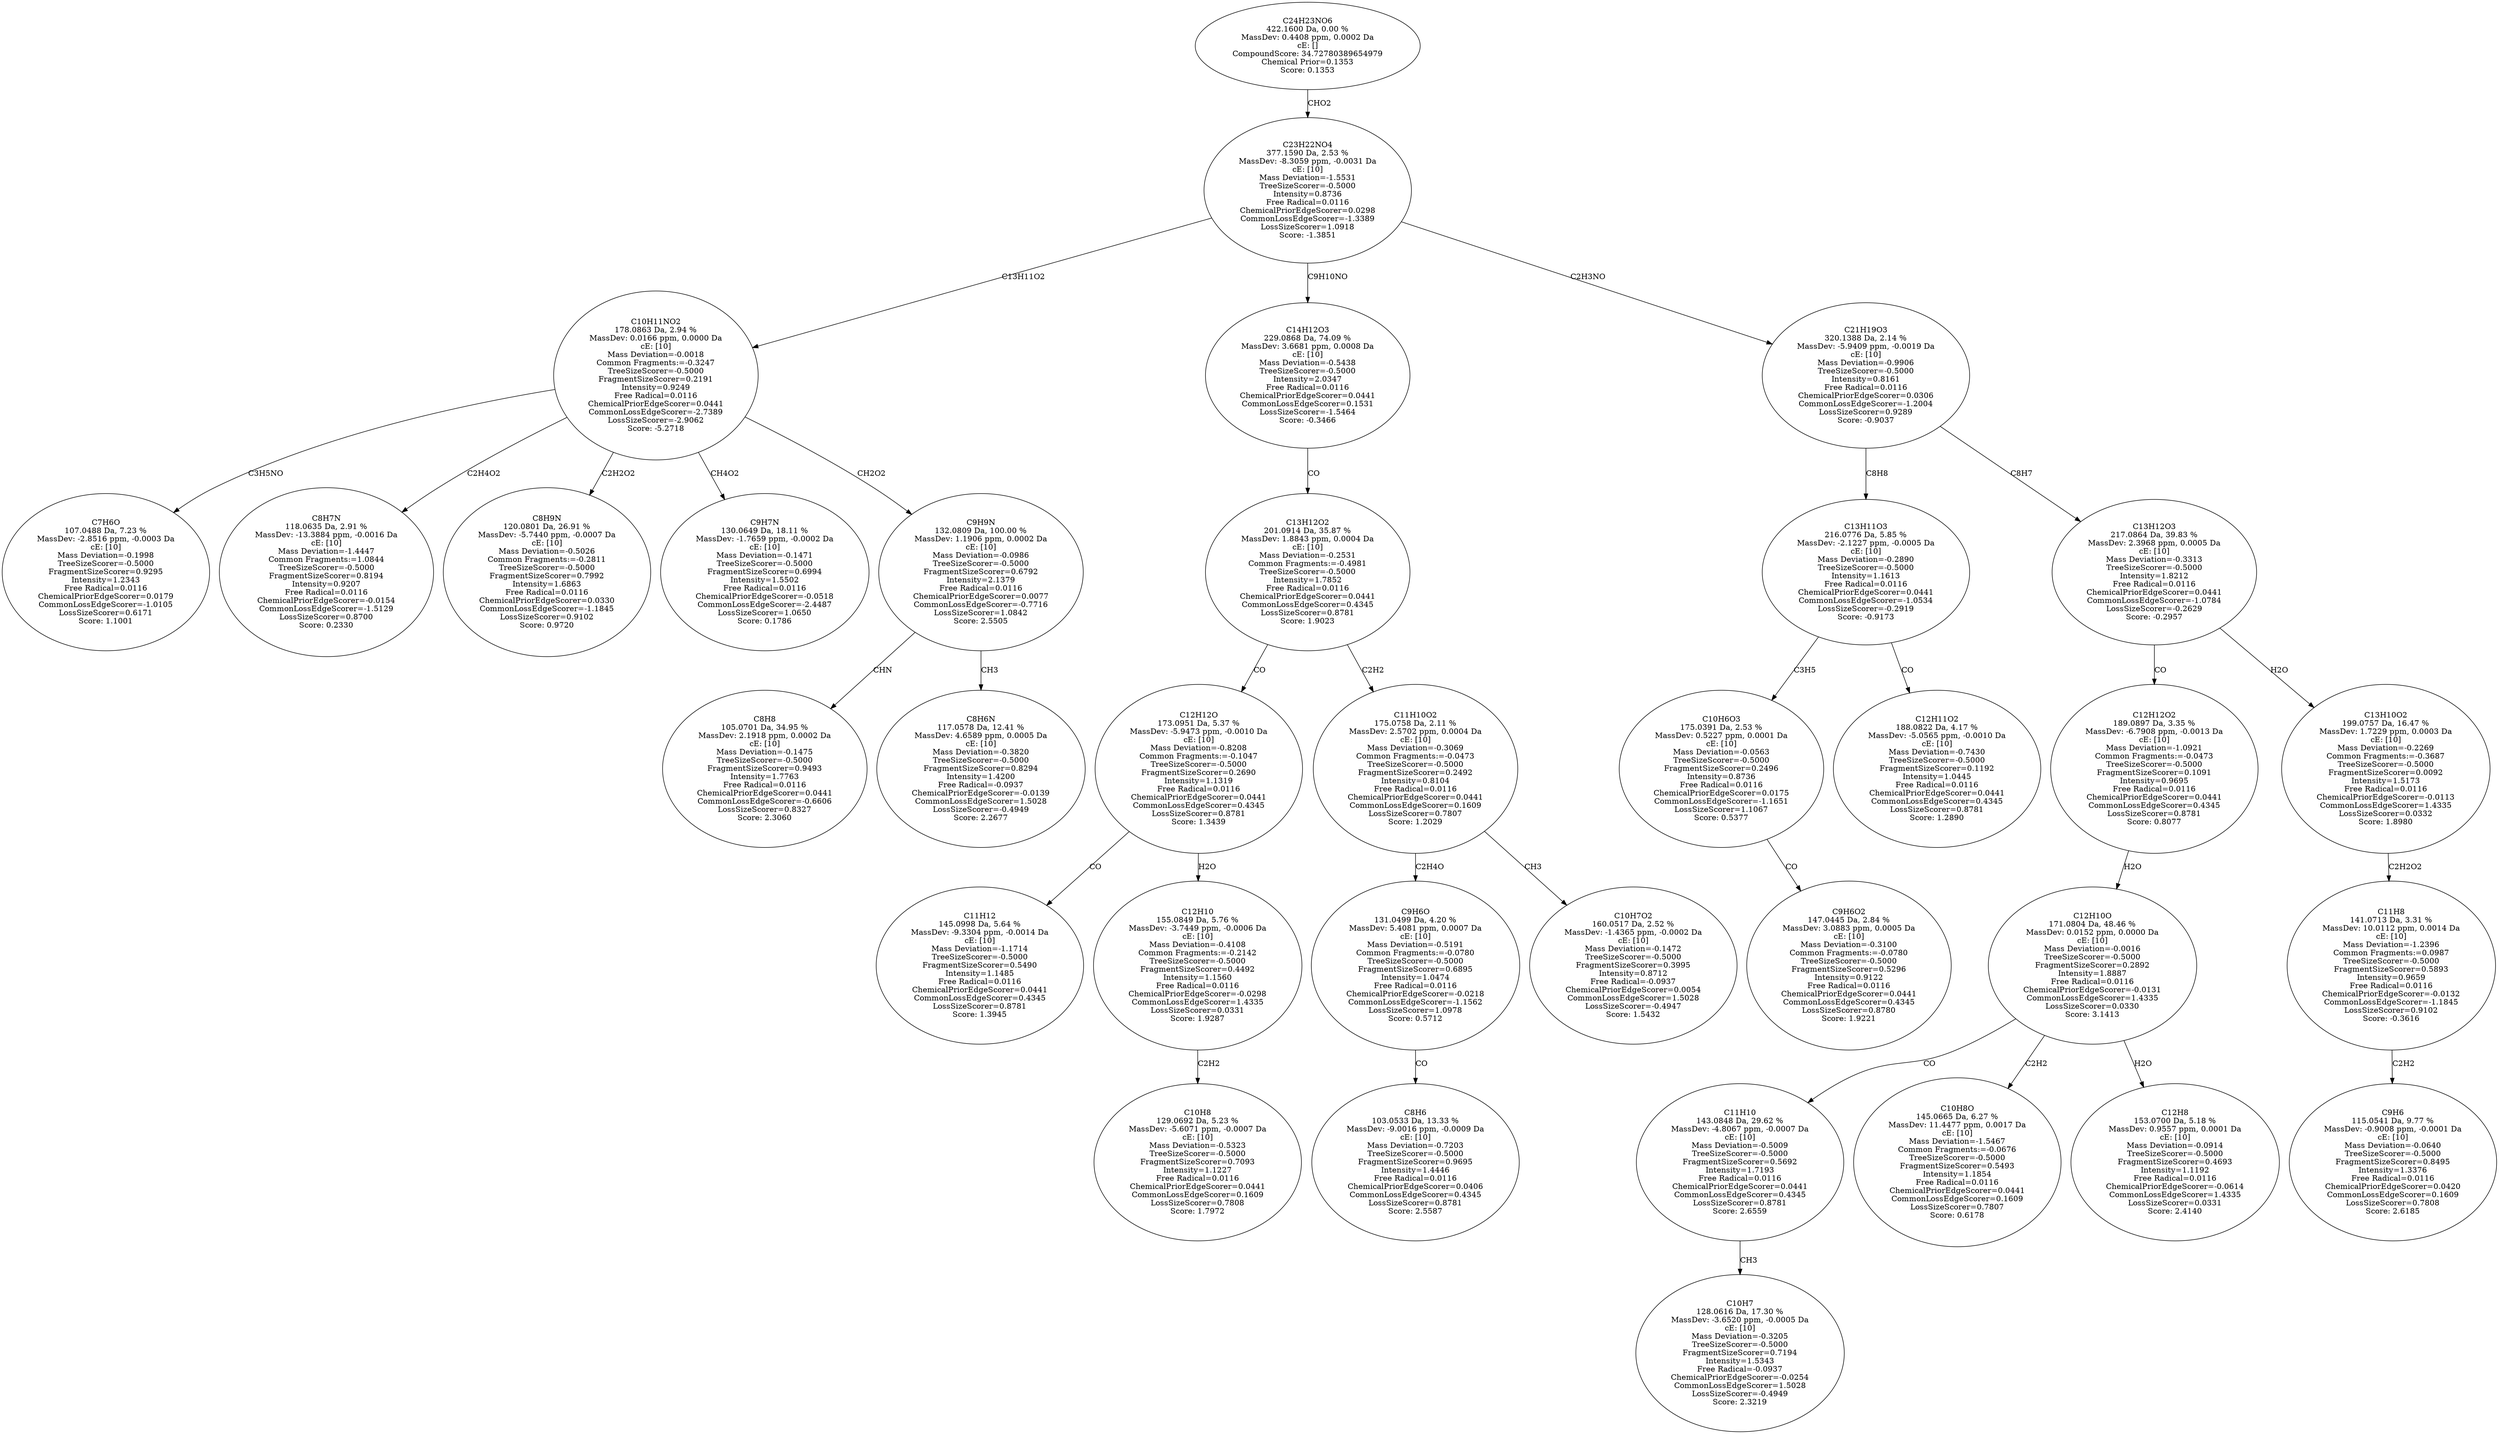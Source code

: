 strict digraph {
v1 [label="C7H6O\n107.0488 Da, 7.23 %\nMassDev: -2.8516 ppm, -0.0003 Da\ncE: [10]\nMass Deviation=-0.1998\nTreeSizeScorer=-0.5000\nFragmentSizeScorer=0.9295\nIntensity=1.2343\nFree Radical=0.0116\nChemicalPriorEdgeScorer=0.0179\nCommonLossEdgeScorer=-1.0105\nLossSizeScorer=0.6171\nScore: 1.1001"];
v2 [label="C8H7N\n118.0635 Da, 2.91 %\nMassDev: -13.3884 ppm, -0.0016 Da\ncE: [10]\nMass Deviation=-1.4447\nCommon Fragments:=1.0844\nTreeSizeScorer=-0.5000\nFragmentSizeScorer=0.8194\nIntensity=0.9207\nFree Radical=0.0116\nChemicalPriorEdgeScorer=-0.0154\nCommonLossEdgeScorer=-1.5129\nLossSizeScorer=0.8700\nScore: 0.2330"];
v3 [label="C8H9N\n120.0801 Da, 26.91 %\nMassDev: -5.7440 ppm, -0.0007 Da\ncE: [10]\nMass Deviation=-0.5026\nCommon Fragments:=-0.2811\nTreeSizeScorer=-0.5000\nFragmentSizeScorer=0.7992\nIntensity=1.6863\nFree Radical=0.0116\nChemicalPriorEdgeScorer=0.0330\nCommonLossEdgeScorer=-1.1845\nLossSizeScorer=0.9102\nScore: 0.9720"];
v4 [label="C9H7N\n130.0649 Da, 18.11 %\nMassDev: -1.7659 ppm, -0.0002 Da\ncE: [10]\nMass Deviation=-0.1471\nTreeSizeScorer=-0.5000\nFragmentSizeScorer=0.6994\nIntensity=1.5502\nFree Radical=0.0116\nChemicalPriorEdgeScorer=-0.0518\nCommonLossEdgeScorer=-2.4487\nLossSizeScorer=1.0650\nScore: 0.1786"];
v5 [label="C8H8\n105.0701 Da, 34.95 %\nMassDev: 2.1918 ppm, 0.0002 Da\ncE: [10]\nMass Deviation=-0.1475\nTreeSizeScorer=-0.5000\nFragmentSizeScorer=0.9493\nIntensity=1.7763\nFree Radical=0.0116\nChemicalPriorEdgeScorer=0.0441\nCommonLossEdgeScorer=-0.6606\nLossSizeScorer=0.8327\nScore: 2.3060"];
v6 [label="C8H6N\n117.0578 Da, 12.41 %\nMassDev: 4.6589 ppm, 0.0005 Da\ncE: [10]\nMass Deviation=-0.3820\nTreeSizeScorer=-0.5000\nFragmentSizeScorer=0.8294\nIntensity=1.4200\nFree Radical=-0.0937\nChemicalPriorEdgeScorer=-0.0139\nCommonLossEdgeScorer=1.5028\nLossSizeScorer=-0.4949\nScore: 2.2677"];
v7 [label="C9H9N\n132.0809 Da, 100.00 %\nMassDev: 1.1906 ppm, 0.0002 Da\ncE: [10]\nMass Deviation=-0.0986\nTreeSizeScorer=-0.5000\nFragmentSizeScorer=0.6792\nIntensity=2.1379\nFree Radical=0.0116\nChemicalPriorEdgeScorer=0.0077\nCommonLossEdgeScorer=-0.7716\nLossSizeScorer=1.0842\nScore: 2.5505"];
v8 [label="C10H11NO2\n178.0863 Da, 2.94 %\nMassDev: 0.0166 ppm, 0.0000 Da\ncE: [10]\nMass Deviation=-0.0018\nCommon Fragments:=-0.3247\nTreeSizeScorer=-0.5000\nFragmentSizeScorer=0.2191\nIntensity=0.9249\nFree Radical=0.0116\nChemicalPriorEdgeScorer=0.0441\nCommonLossEdgeScorer=-2.7389\nLossSizeScorer=-2.9062\nScore: -5.2718"];
v9 [label="C11H12\n145.0998 Da, 5.64 %\nMassDev: -9.3304 ppm, -0.0014 Da\ncE: [10]\nMass Deviation=-1.1714\nTreeSizeScorer=-0.5000\nFragmentSizeScorer=0.5490\nIntensity=1.1485\nFree Radical=0.0116\nChemicalPriorEdgeScorer=0.0441\nCommonLossEdgeScorer=0.4345\nLossSizeScorer=0.8781\nScore: 1.3945"];
v10 [label="C10H8\n129.0692 Da, 5.23 %\nMassDev: -5.6071 ppm, -0.0007 Da\ncE: [10]\nMass Deviation=-0.5323\nTreeSizeScorer=-0.5000\nFragmentSizeScorer=0.7093\nIntensity=1.1227\nFree Radical=0.0116\nChemicalPriorEdgeScorer=0.0441\nCommonLossEdgeScorer=0.1609\nLossSizeScorer=0.7808\nScore: 1.7972"];
v11 [label="C12H10\n155.0849 Da, 5.76 %\nMassDev: -3.7449 ppm, -0.0006 Da\ncE: [10]\nMass Deviation=-0.4108\nCommon Fragments:=-0.2142\nTreeSizeScorer=-0.5000\nFragmentSizeScorer=0.4492\nIntensity=1.1560\nFree Radical=0.0116\nChemicalPriorEdgeScorer=-0.0298\nCommonLossEdgeScorer=1.4335\nLossSizeScorer=0.0331\nScore: 1.9287"];
v12 [label="C12H12O\n173.0951 Da, 5.37 %\nMassDev: -5.9473 ppm, -0.0010 Da\ncE: [10]\nMass Deviation=-0.8208\nCommon Fragments:=-0.1047\nTreeSizeScorer=-0.5000\nFragmentSizeScorer=0.2690\nIntensity=1.1319\nFree Radical=0.0116\nChemicalPriorEdgeScorer=0.0441\nCommonLossEdgeScorer=0.4345\nLossSizeScorer=0.8781\nScore: 1.3439"];
v13 [label="C8H6\n103.0533 Da, 13.33 %\nMassDev: -9.0016 ppm, -0.0009 Da\ncE: [10]\nMass Deviation=-0.7203\nTreeSizeScorer=-0.5000\nFragmentSizeScorer=0.9695\nIntensity=1.4446\nFree Radical=0.0116\nChemicalPriorEdgeScorer=0.0406\nCommonLossEdgeScorer=0.4345\nLossSizeScorer=0.8781\nScore: 2.5587"];
v14 [label="C9H6O\n131.0499 Da, 4.20 %\nMassDev: 5.4081 ppm, 0.0007 Da\ncE: [10]\nMass Deviation=-0.5191\nCommon Fragments:=-0.0780\nTreeSizeScorer=-0.5000\nFragmentSizeScorer=0.6895\nIntensity=1.0474\nFree Radical=0.0116\nChemicalPriorEdgeScorer=-0.0218\nCommonLossEdgeScorer=-1.1562\nLossSizeScorer=1.0978\nScore: 0.5712"];
v15 [label="C10H7O2\n160.0517 Da, 2.52 %\nMassDev: -1.4365 ppm, -0.0002 Da\ncE: [10]\nMass Deviation=-0.1472\nTreeSizeScorer=-0.5000\nFragmentSizeScorer=0.3995\nIntensity=0.8712\nFree Radical=-0.0937\nChemicalPriorEdgeScorer=0.0054\nCommonLossEdgeScorer=1.5028\nLossSizeScorer=-0.4947\nScore: 1.5432"];
v16 [label="C11H10O2\n175.0758 Da, 2.11 %\nMassDev: 2.5702 ppm, 0.0004 Da\ncE: [10]\nMass Deviation=-0.3069\nCommon Fragments:=-0.0473\nTreeSizeScorer=-0.5000\nFragmentSizeScorer=0.2492\nIntensity=0.8104\nFree Radical=0.0116\nChemicalPriorEdgeScorer=0.0441\nCommonLossEdgeScorer=0.1609\nLossSizeScorer=0.7807\nScore: 1.2029"];
v17 [label="C13H12O2\n201.0914 Da, 35.87 %\nMassDev: 1.8843 ppm, 0.0004 Da\ncE: [10]\nMass Deviation=-0.2531\nCommon Fragments:=-0.4981\nTreeSizeScorer=-0.5000\nIntensity=1.7852\nFree Radical=0.0116\nChemicalPriorEdgeScorer=0.0441\nCommonLossEdgeScorer=0.4345\nLossSizeScorer=0.8781\nScore: 1.9023"];
v18 [label="C14H12O3\n229.0868 Da, 74.09 %\nMassDev: 3.6681 ppm, 0.0008 Da\ncE: [10]\nMass Deviation=-0.5438\nTreeSizeScorer=-0.5000\nIntensity=2.0347\nFree Radical=0.0116\nChemicalPriorEdgeScorer=0.0441\nCommonLossEdgeScorer=0.1531\nLossSizeScorer=-1.5464\nScore: -0.3466"];
v19 [label="C9H6O2\n147.0445 Da, 2.84 %\nMassDev: 3.0883 ppm, 0.0005 Da\ncE: [10]\nMass Deviation=-0.3100\nCommon Fragments:=-0.0780\nTreeSizeScorer=-0.5000\nFragmentSizeScorer=0.5296\nIntensity=0.9122\nFree Radical=0.0116\nChemicalPriorEdgeScorer=0.0441\nCommonLossEdgeScorer=0.4345\nLossSizeScorer=0.8780\nScore: 1.9221"];
v20 [label="C10H6O3\n175.0391 Da, 2.53 %\nMassDev: 0.5227 ppm, 0.0001 Da\ncE: [10]\nMass Deviation=-0.0563\nTreeSizeScorer=-0.5000\nFragmentSizeScorer=0.2496\nIntensity=0.8736\nFree Radical=0.0116\nChemicalPriorEdgeScorer=0.0175\nCommonLossEdgeScorer=-1.1651\nLossSizeScorer=1.1067\nScore: 0.5377"];
v21 [label="C12H11O2\n188.0822 Da, 4.17 %\nMassDev: -5.0565 ppm, -0.0010 Da\ncE: [10]\nMass Deviation=-0.7430\nTreeSizeScorer=-0.5000\nFragmentSizeScorer=0.1192\nIntensity=1.0445\nFree Radical=0.0116\nChemicalPriorEdgeScorer=0.0441\nCommonLossEdgeScorer=0.4345\nLossSizeScorer=0.8781\nScore: 1.2890"];
v22 [label="C13H11O3\n216.0776 Da, 5.85 %\nMassDev: -2.1227 ppm, -0.0005 Da\ncE: [10]\nMass Deviation=-0.2890\nTreeSizeScorer=-0.5000\nIntensity=1.1613\nFree Radical=0.0116\nChemicalPriorEdgeScorer=0.0441\nCommonLossEdgeScorer=-1.0534\nLossSizeScorer=-0.2919\nScore: -0.9173"];
v23 [label="C10H7\n128.0616 Da, 17.30 %\nMassDev: -3.6520 ppm, -0.0005 Da\ncE: [10]\nMass Deviation=-0.3205\nTreeSizeScorer=-0.5000\nFragmentSizeScorer=0.7194\nIntensity=1.5343\nFree Radical=-0.0937\nChemicalPriorEdgeScorer=-0.0254\nCommonLossEdgeScorer=1.5028\nLossSizeScorer=-0.4949\nScore: 2.3219"];
v24 [label="C11H10\n143.0848 Da, 29.62 %\nMassDev: -4.8067 ppm, -0.0007 Da\ncE: [10]\nMass Deviation=-0.5009\nTreeSizeScorer=-0.5000\nFragmentSizeScorer=0.5692\nIntensity=1.7193\nFree Radical=0.0116\nChemicalPriorEdgeScorer=0.0441\nCommonLossEdgeScorer=0.4345\nLossSizeScorer=0.8781\nScore: 2.6559"];
v25 [label="C10H8O\n145.0665 Da, 6.27 %\nMassDev: 11.4477 ppm, 0.0017 Da\ncE: [10]\nMass Deviation=-1.5467\nCommon Fragments:=-0.0676\nTreeSizeScorer=-0.5000\nFragmentSizeScorer=0.5493\nIntensity=1.1854\nFree Radical=0.0116\nChemicalPriorEdgeScorer=0.0441\nCommonLossEdgeScorer=0.1609\nLossSizeScorer=0.7807\nScore: 0.6178"];
v26 [label="C12H8\n153.0700 Da, 5.18 %\nMassDev: 0.9557 ppm, 0.0001 Da\ncE: [10]\nMass Deviation=-0.0914\nTreeSizeScorer=-0.5000\nFragmentSizeScorer=0.4693\nIntensity=1.1192\nFree Radical=0.0116\nChemicalPriorEdgeScorer=-0.0614\nCommonLossEdgeScorer=1.4335\nLossSizeScorer=0.0331\nScore: 2.4140"];
v27 [label="C12H10O\n171.0804 Da, 48.46 %\nMassDev: 0.0152 ppm, 0.0000 Da\ncE: [10]\nMass Deviation=-0.0016\nTreeSizeScorer=-0.5000\nFragmentSizeScorer=0.2892\nIntensity=1.8887\nFree Radical=0.0116\nChemicalPriorEdgeScorer=-0.0131\nCommonLossEdgeScorer=1.4335\nLossSizeScorer=0.0330\nScore: 3.1413"];
v28 [label="C12H12O2\n189.0897 Da, 3.35 %\nMassDev: -6.7908 ppm, -0.0013 Da\ncE: [10]\nMass Deviation=-1.0921\nCommon Fragments:=-0.0473\nTreeSizeScorer=-0.5000\nFragmentSizeScorer=0.1091\nIntensity=0.9695\nFree Radical=0.0116\nChemicalPriorEdgeScorer=0.0441\nCommonLossEdgeScorer=0.4345\nLossSizeScorer=0.8781\nScore: 0.8077"];
v29 [label="C9H6\n115.0541 Da, 9.77 %\nMassDev: -0.9008 ppm, -0.0001 Da\ncE: [10]\nMass Deviation=-0.0640\nTreeSizeScorer=-0.5000\nFragmentSizeScorer=0.8495\nIntensity=1.3376\nFree Radical=0.0116\nChemicalPriorEdgeScorer=0.0420\nCommonLossEdgeScorer=0.1609\nLossSizeScorer=0.7808\nScore: 2.6185"];
v30 [label="C11H8\n141.0713 Da, 3.31 %\nMassDev: 10.0112 ppm, 0.0014 Da\ncE: [10]\nMass Deviation=-1.2396\nCommon Fragments:=0.0987\nTreeSizeScorer=-0.5000\nFragmentSizeScorer=0.5893\nIntensity=0.9659\nFree Radical=0.0116\nChemicalPriorEdgeScorer=-0.0132\nCommonLossEdgeScorer=-1.1845\nLossSizeScorer=0.9102\nScore: -0.3616"];
v31 [label="C13H10O2\n199.0757 Da, 16.47 %\nMassDev: 1.7229 ppm, 0.0003 Da\ncE: [10]\nMass Deviation=-0.2269\nCommon Fragments:=-0.3687\nTreeSizeScorer=-0.5000\nFragmentSizeScorer=0.0092\nIntensity=1.5173\nFree Radical=0.0116\nChemicalPriorEdgeScorer=-0.0113\nCommonLossEdgeScorer=1.4335\nLossSizeScorer=0.0332\nScore: 1.8980"];
v32 [label="C13H12O3\n217.0864 Da, 39.83 %\nMassDev: 2.3968 ppm, 0.0005 Da\ncE: [10]\nMass Deviation=-0.3313\nTreeSizeScorer=-0.5000\nIntensity=1.8212\nFree Radical=0.0116\nChemicalPriorEdgeScorer=0.0441\nCommonLossEdgeScorer=-1.0784\nLossSizeScorer=-0.2629\nScore: -0.2957"];
v33 [label="C21H19O3\n320.1388 Da, 2.14 %\nMassDev: -5.9409 ppm, -0.0019 Da\ncE: [10]\nMass Deviation=-0.9906\nTreeSizeScorer=-0.5000\nIntensity=0.8161\nFree Radical=0.0116\nChemicalPriorEdgeScorer=0.0306\nCommonLossEdgeScorer=-1.2004\nLossSizeScorer=0.9289\nScore: -0.9037"];
v34 [label="C23H22NO4\n377.1590 Da, 2.53 %\nMassDev: -8.3059 ppm, -0.0031 Da\ncE: [10]\nMass Deviation=-1.5531\nTreeSizeScorer=-0.5000\nIntensity=0.8736\nFree Radical=0.0116\nChemicalPriorEdgeScorer=0.0298\nCommonLossEdgeScorer=-1.3389\nLossSizeScorer=1.0918\nScore: -1.3851"];
v35 [label="C24H23NO6\n422.1600 Da, 0.00 %\nMassDev: 0.4408 ppm, 0.0002 Da\ncE: []\nCompoundScore: 34.72780389654979\nChemical Prior=0.1353\nScore: 0.1353"];
v8 -> v1 [label="C3H5NO"];
v8 -> v2 [label="C2H4O2"];
v8 -> v3 [label="C2H2O2"];
v8 -> v4 [label="CH4O2"];
v7 -> v5 [label="CHN"];
v7 -> v6 [label="CH3"];
v8 -> v7 [label="CH2O2"];
v34 -> v8 [label="C13H11O2"];
v12 -> v9 [label="CO"];
v11 -> v10 [label="C2H2"];
v12 -> v11 [label="H2O"];
v17 -> v12 [label="CO"];
v14 -> v13 [label="CO"];
v16 -> v14 [label="C2H4O"];
v16 -> v15 [label="CH3"];
v17 -> v16 [label="C2H2"];
v18 -> v17 [label="CO"];
v34 -> v18 [label="C9H10NO"];
v20 -> v19 [label="CO"];
v22 -> v20 [label="C3H5"];
v22 -> v21 [label="CO"];
v33 -> v22 [label="C8H8"];
v24 -> v23 [label="CH3"];
v27 -> v24 [label="CO"];
v27 -> v25 [label="C2H2"];
v27 -> v26 [label="H2O"];
v28 -> v27 [label="H2O"];
v32 -> v28 [label="CO"];
v30 -> v29 [label="C2H2"];
v31 -> v30 [label="C2H2O2"];
v32 -> v31 [label="H2O"];
v33 -> v32 [label="C8H7"];
v34 -> v33 [label="C2H3NO"];
v35 -> v34 [label="CHO2"];
}